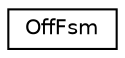 digraph "Graphical Class Hierarchy"
{
 // LATEX_PDF_SIZE
  edge [fontname="Helvetica",fontsize="10",labelfontname="Helvetica",labelfontsize="10"];
  node [fontname="Helvetica",fontsize="10",shape=record];
  rankdir="LR";
  Node0 [label="OffFsm",height=0.2,width=0.4,color="black", fillcolor="white", style="filled",URL="$classOffFsm.html",tooltip=" "];
}
